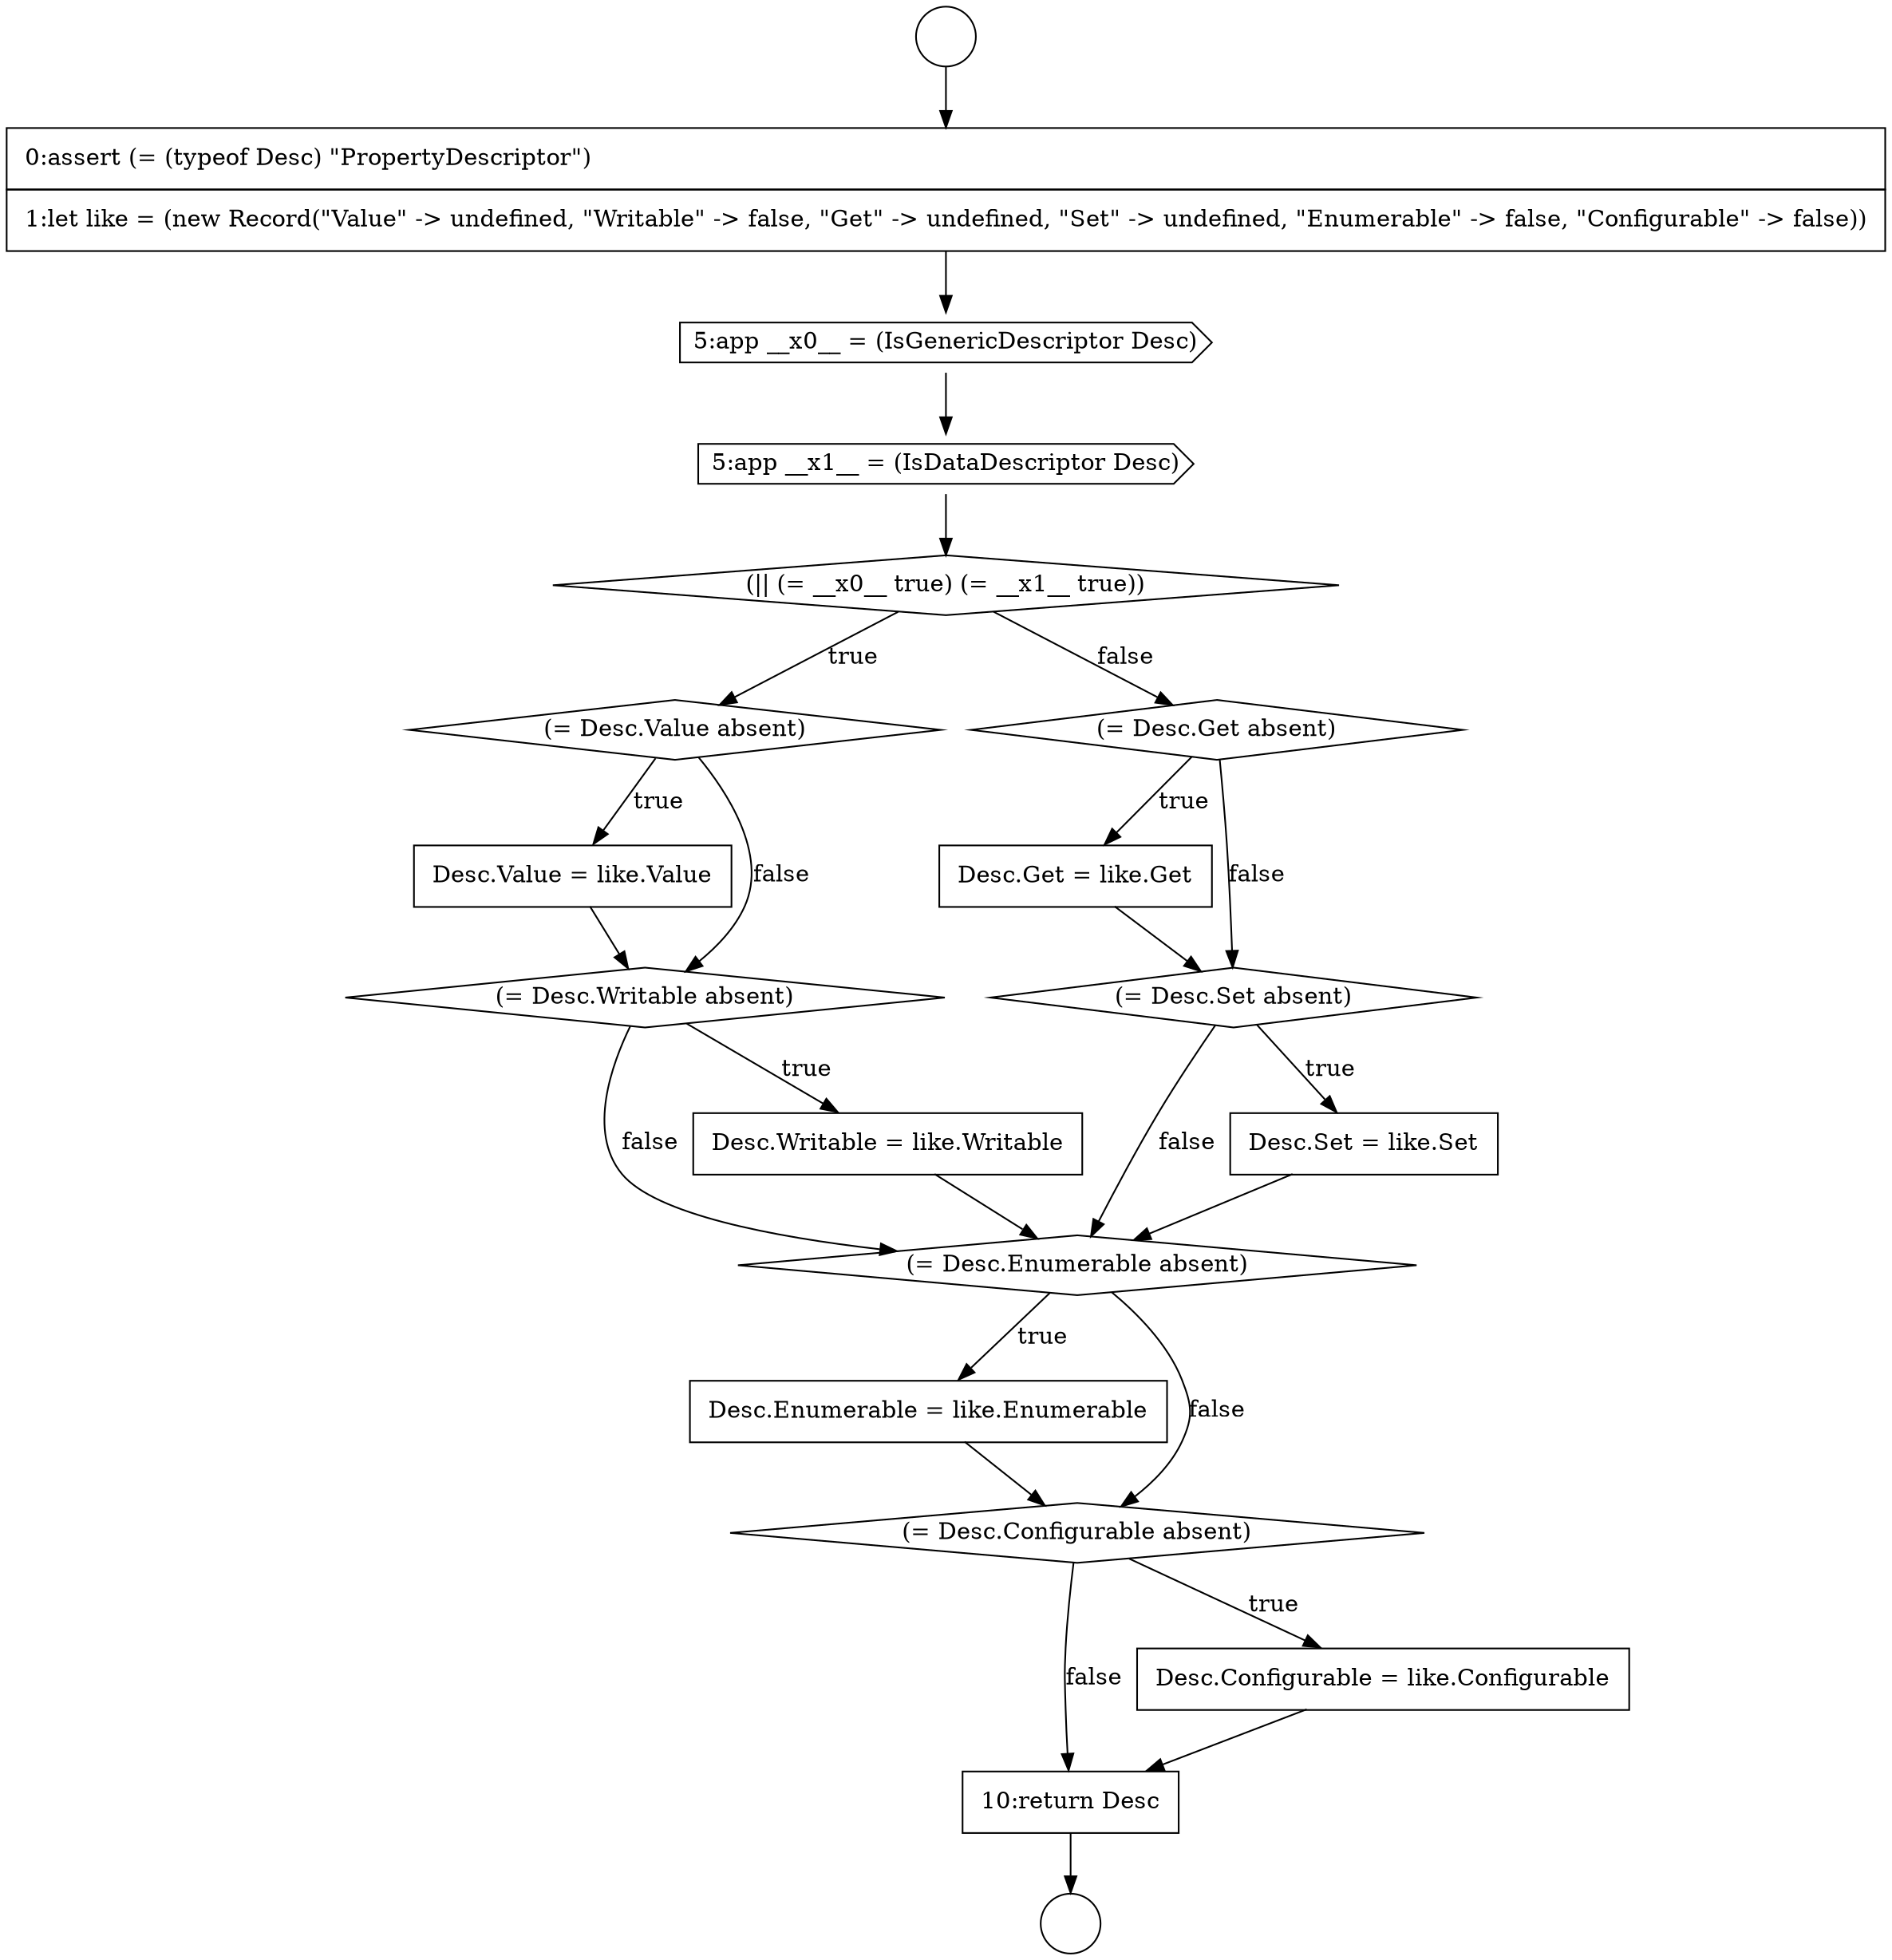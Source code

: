 digraph {
  node217 [shape=none, margin=0, label=<<font color="black">
    <table border="0" cellborder="1" cellspacing="0" cellpadding="10">
      <tr><td align="left">Desc.Get = like.Get</td></tr>
    </table>
  </font>> color="black" fillcolor="white" style=filled]
  node220 [shape=diamond, label=<<font color="black">(= Desc.Enumerable absent)</font>> color="black" fillcolor="white" style=filled]
  node224 [shape=none, margin=0, label=<<font color="black">
    <table border="0" cellborder="1" cellspacing="0" cellpadding="10">
      <tr><td align="left">10:return Desc</td></tr>
    </table>
  </font>> color="black" fillcolor="white" style=filled]
  node212 [shape=diamond, label=<<font color="black">(= Desc.Value absent)</font>> color="black" fillcolor="white" style=filled]
  node213 [shape=none, margin=0, label=<<font color="black">
    <table border="0" cellborder="1" cellspacing="0" cellpadding="10">
      <tr><td align="left">Desc.Value = like.Value</td></tr>
    </table>
  </font>> color="black" fillcolor="white" style=filled]
  node223 [shape=none, margin=0, label=<<font color="black">
    <table border="0" cellborder="1" cellspacing="0" cellpadding="10">
      <tr><td align="left">Desc.Configurable = like.Configurable</td></tr>
    </table>
  </font>> color="black" fillcolor="white" style=filled]
  node209 [shape=cds, label=<<font color="black">5:app __x0__ = (IsGenericDescriptor Desc)</font>> color="black" fillcolor="white" style=filled]
  node218 [shape=diamond, label=<<font color="black">(= Desc.Set absent)</font>> color="black" fillcolor="white" style=filled]
  node210 [shape=cds, label=<<font color="black">5:app __x1__ = (IsDataDescriptor Desc)</font>> color="black" fillcolor="white" style=filled]
  node216 [shape=diamond, label=<<font color="black">(= Desc.Get absent)</font>> color="black" fillcolor="white" style=filled]
  node211 [shape=diamond, label=<<font color="black">(|| (= __x0__ true) (= __x1__ true))</font>> color="black" fillcolor="white" style=filled]
  node221 [shape=none, margin=0, label=<<font color="black">
    <table border="0" cellborder="1" cellspacing="0" cellpadding="10">
      <tr><td align="left">Desc.Enumerable = like.Enumerable</td></tr>
    </table>
  </font>> color="black" fillcolor="white" style=filled]
  node206 [shape=circle label=" " color="black" fillcolor="white" style=filled]
  node219 [shape=none, margin=0, label=<<font color="black">
    <table border="0" cellborder="1" cellspacing="0" cellpadding="10">
      <tr><td align="left">Desc.Set = like.Set</td></tr>
    </table>
  </font>> color="black" fillcolor="white" style=filled]
  node208 [shape=none, margin=0, label=<<font color="black">
    <table border="0" cellborder="1" cellspacing="0" cellpadding="10">
      <tr><td align="left">0:assert (= (typeof Desc) &quot;PropertyDescriptor&quot;)</td></tr>
      <tr><td align="left">1:let like = (new Record(&quot;Value&quot; -&gt; undefined, &quot;Writable&quot; -&gt; false, &quot;Get&quot; -&gt; undefined, &quot;Set&quot; -&gt; undefined, &quot;Enumerable&quot; -&gt; false, &quot;Configurable&quot; -&gt; false))</td></tr>
    </table>
  </font>> color="black" fillcolor="white" style=filled]
  node207 [shape=circle label=" " color="black" fillcolor="white" style=filled]
  node214 [shape=diamond, label=<<font color="black">(= Desc.Writable absent)</font>> color="black" fillcolor="white" style=filled]
  node215 [shape=none, margin=0, label=<<font color="black">
    <table border="0" cellborder="1" cellspacing="0" cellpadding="10">
      <tr><td align="left">Desc.Writable = like.Writable</td></tr>
    </table>
  </font>> color="black" fillcolor="white" style=filled]
  node222 [shape=diamond, label=<<font color="black">(= Desc.Configurable absent)</font>> color="black" fillcolor="white" style=filled]
  node219 -> node220 [ color="black"]
  node220 -> node221 [label=<<font color="black">true</font>> color="black"]
  node220 -> node222 [label=<<font color="black">false</font>> color="black"]
  node206 -> node208 [ color="black"]
  node208 -> node209 [ color="black"]
  node212 -> node213 [label=<<font color="black">true</font>> color="black"]
  node212 -> node214 [label=<<font color="black">false</font>> color="black"]
  node224 -> node207 [ color="black"]
  node209 -> node210 [ color="black"]
  node215 -> node220 [ color="black"]
  node217 -> node218 [ color="black"]
  node222 -> node223 [label=<<font color="black">true</font>> color="black"]
  node222 -> node224 [label=<<font color="black">false</font>> color="black"]
  node216 -> node217 [label=<<font color="black">true</font>> color="black"]
  node216 -> node218 [label=<<font color="black">false</font>> color="black"]
  node218 -> node219 [label=<<font color="black">true</font>> color="black"]
  node218 -> node220 [label=<<font color="black">false</font>> color="black"]
  node223 -> node224 [ color="black"]
  node214 -> node215 [label=<<font color="black">true</font>> color="black"]
  node214 -> node220 [label=<<font color="black">false</font>> color="black"]
  node210 -> node211 [ color="black"]
  node221 -> node222 [ color="black"]
  node211 -> node212 [label=<<font color="black">true</font>> color="black"]
  node211 -> node216 [label=<<font color="black">false</font>> color="black"]
  node213 -> node214 [ color="black"]
}
